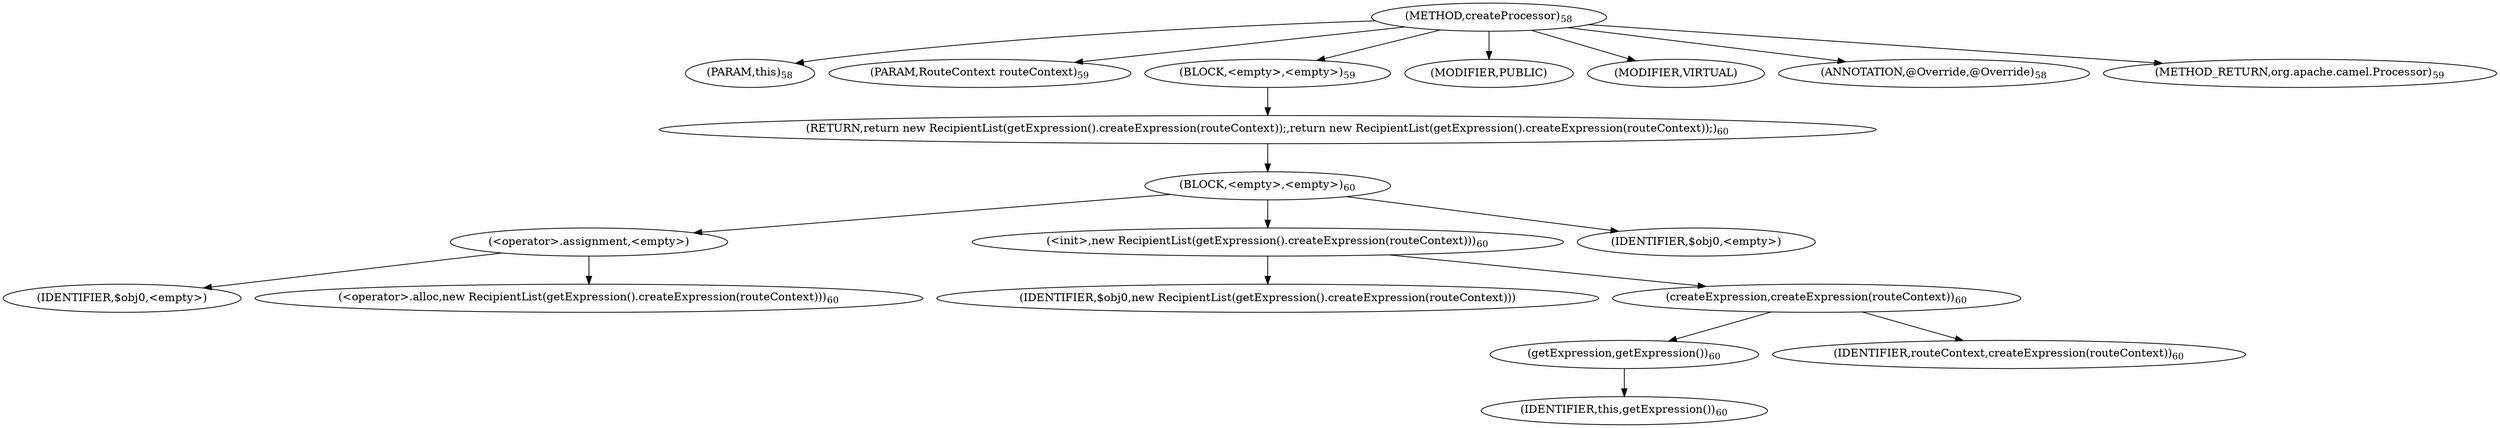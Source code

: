 digraph "createProcessor" {  
"59" [label = <(METHOD,createProcessor)<SUB>58</SUB>> ]
"10" [label = <(PARAM,this)<SUB>58</SUB>> ]
"60" [label = <(PARAM,RouteContext routeContext)<SUB>59</SUB>> ]
"61" [label = <(BLOCK,&lt;empty&gt;,&lt;empty&gt;)<SUB>59</SUB>> ]
"62" [label = <(RETURN,return new RecipientList(getExpression().createExpression(routeContext));,return new RecipientList(getExpression().createExpression(routeContext));)<SUB>60</SUB>> ]
"63" [label = <(BLOCK,&lt;empty&gt;,&lt;empty&gt;)<SUB>60</SUB>> ]
"64" [label = <(&lt;operator&gt;.assignment,&lt;empty&gt;)> ]
"65" [label = <(IDENTIFIER,$obj0,&lt;empty&gt;)> ]
"66" [label = <(&lt;operator&gt;.alloc,new RecipientList(getExpression().createExpression(routeContext)))<SUB>60</SUB>> ]
"67" [label = <(&lt;init&gt;,new RecipientList(getExpression().createExpression(routeContext)))<SUB>60</SUB>> ]
"68" [label = <(IDENTIFIER,$obj0,new RecipientList(getExpression().createExpression(routeContext)))> ]
"69" [label = <(createExpression,createExpression(routeContext))<SUB>60</SUB>> ]
"70" [label = <(getExpression,getExpression())<SUB>60</SUB>> ]
"9" [label = <(IDENTIFIER,this,getExpression())<SUB>60</SUB>> ]
"71" [label = <(IDENTIFIER,routeContext,createExpression(routeContext))<SUB>60</SUB>> ]
"72" [label = <(IDENTIFIER,$obj0,&lt;empty&gt;)> ]
"73" [label = <(MODIFIER,PUBLIC)> ]
"74" [label = <(MODIFIER,VIRTUAL)> ]
"75" [label = <(ANNOTATION,@Override,@Override)<SUB>58</SUB>> ]
"76" [label = <(METHOD_RETURN,org.apache.camel.Processor)<SUB>59</SUB>> ]
  "59" -> "10" 
  "59" -> "60" 
  "59" -> "61" 
  "59" -> "73" 
  "59" -> "74" 
  "59" -> "75" 
  "59" -> "76" 
  "61" -> "62" 
  "62" -> "63" 
  "63" -> "64" 
  "63" -> "67" 
  "63" -> "72" 
  "64" -> "65" 
  "64" -> "66" 
  "67" -> "68" 
  "67" -> "69" 
  "69" -> "70" 
  "69" -> "71" 
  "70" -> "9" 
}
